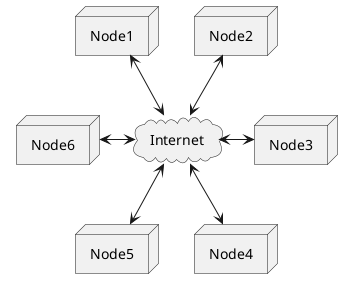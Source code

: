 @startuml
node "Node1"
node "Node2"
node "Node3"
node "Node5"
node "Node4"
node "Node6"

cloud "Internet"

[Node1] <--> [Internet]
[Node2] <--> [Internet]
[Node3] <-l-> [Internet]
[Node4] <-u-> [Internet]
[Node5] <-u-> [Internet]
[Node6] <-r-> [Internet]
@enduml
